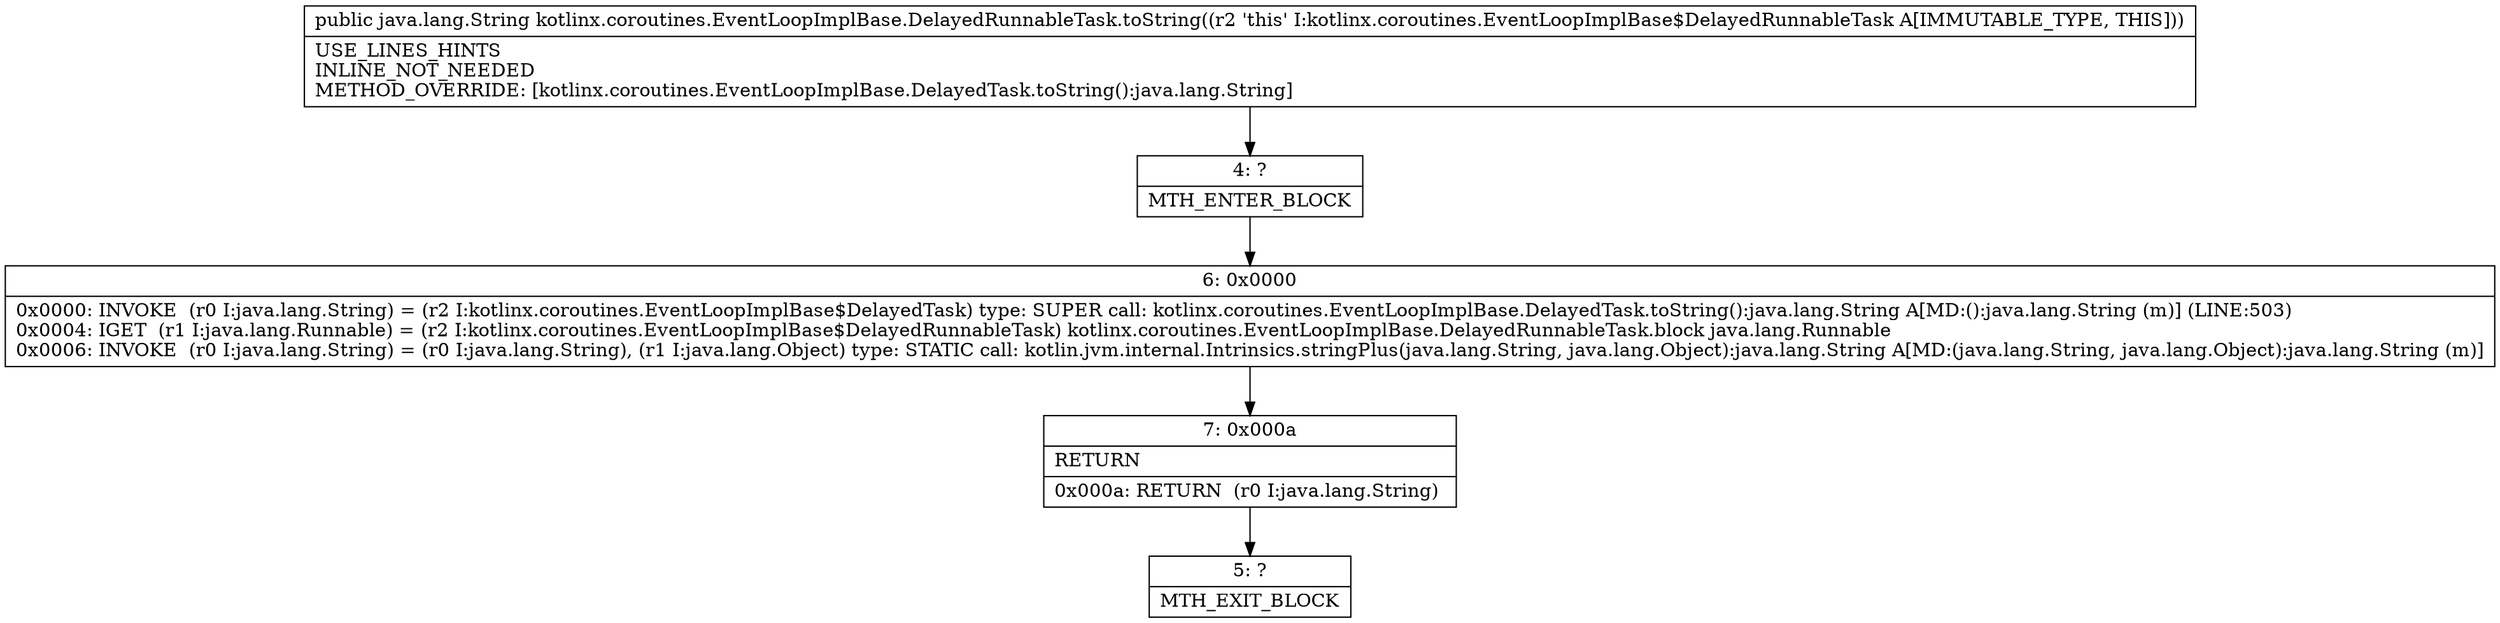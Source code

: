digraph "CFG forkotlinx.coroutines.EventLoopImplBase.DelayedRunnableTask.toString()Ljava\/lang\/String;" {
Node_4 [shape=record,label="{4\:\ ?|MTH_ENTER_BLOCK\l}"];
Node_6 [shape=record,label="{6\:\ 0x0000|0x0000: INVOKE  (r0 I:java.lang.String) = (r2 I:kotlinx.coroutines.EventLoopImplBase$DelayedTask) type: SUPER call: kotlinx.coroutines.EventLoopImplBase.DelayedTask.toString():java.lang.String A[MD:():java.lang.String (m)] (LINE:503)\l0x0004: IGET  (r1 I:java.lang.Runnable) = (r2 I:kotlinx.coroutines.EventLoopImplBase$DelayedRunnableTask) kotlinx.coroutines.EventLoopImplBase.DelayedRunnableTask.block java.lang.Runnable \l0x0006: INVOKE  (r0 I:java.lang.String) = (r0 I:java.lang.String), (r1 I:java.lang.Object) type: STATIC call: kotlin.jvm.internal.Intrinsics.stringPlus(java.lang.String, java.lang.Object):java.lang.String A[MD:(java.lang.String, java.lang.Object):java.lang.String (m)]\l}"];
Node_7 [shape=record,label="{7\:\ 0x000a|RETURN\l|0x000a: RETURN  (r0 I:java.lang.String) \l}"];
Node_5 [shape=record,label="{5\:\ ?|MTH_EXIT_BLOCK\l}"];
MethodNode[shape=record,label="{public java.lang.String kotlinx.coroutines.EventLoopImplBase.DelayedRunnableTask.toString((r2 'this' I:kotlinx.coroutines.EventLoopImplBase$DelayedRunnableTask A[IMMUTABLE_TYPE, THIS]))  | USE_LINES_HINTS\lINLINE_NOT_NEEDED\lMETHOD_OVERRIDE: [kotlinx.coroutines.EventLoopImplBase.DelayedTask.toString():java.lang.String]\l}"];
MethodNode -> Node_4;Node_4 -> Node_6;
Node_6 -> Node_7;
Node_7 -> Node_5;
}

